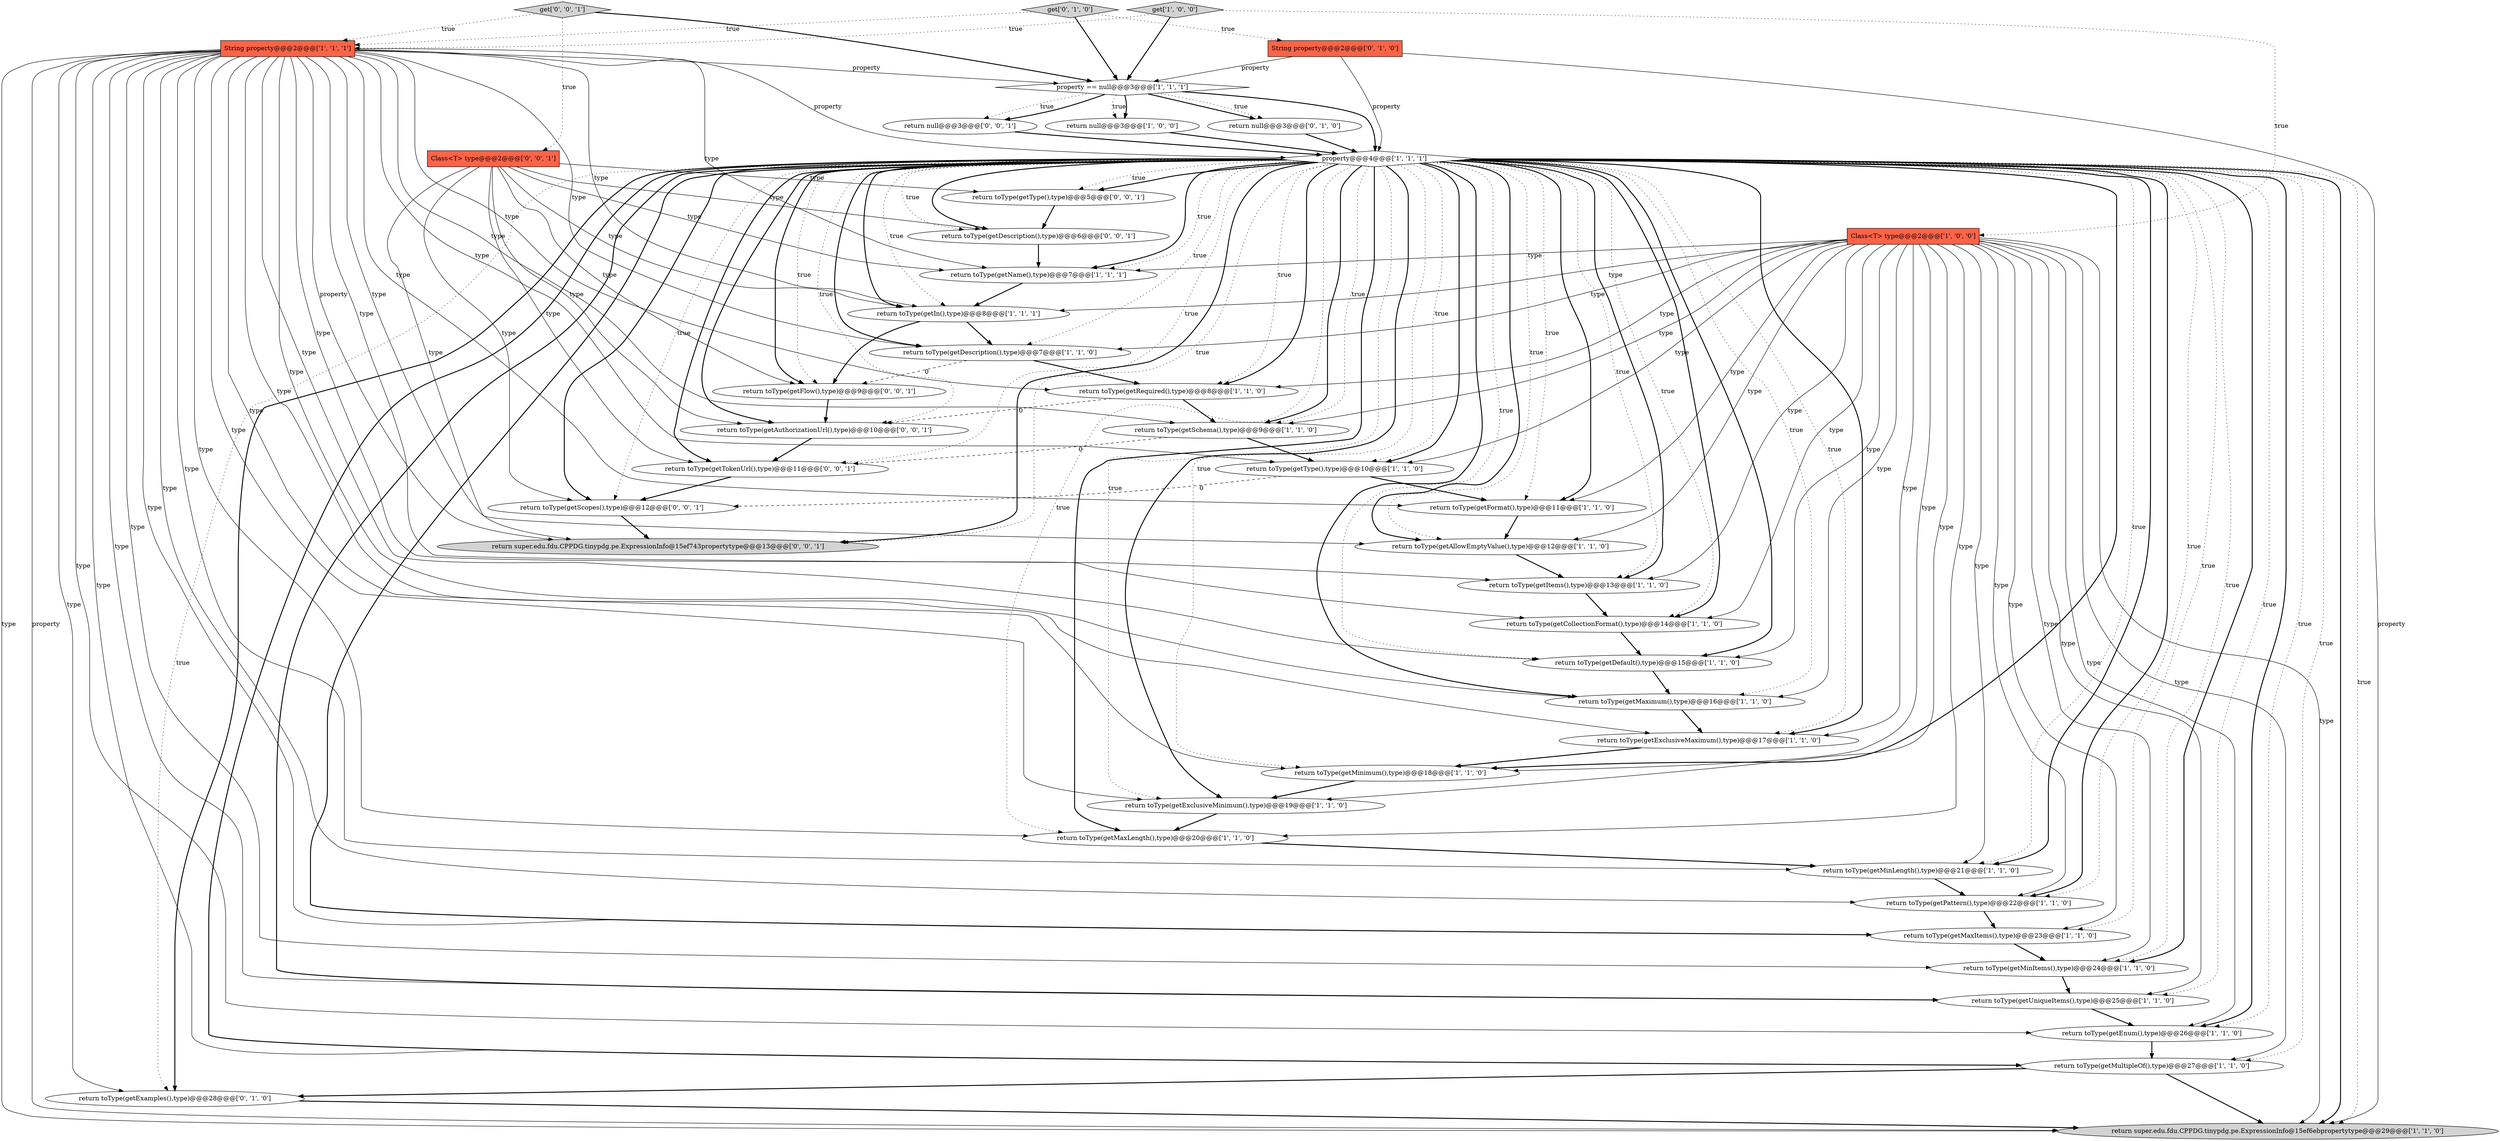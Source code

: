 digraph {
16 [style = filled, label = "return toType(getName(),type)@@@7@@@['1', '1', '1']", fillcolor = white, shape = ellipse image = "AAA0AAABBB1BBB"];
1 [style = filled, label = "return toType(getRequired(),type)@@@8@@@['1', '1', '0']", fillcolor = white, shape = ellipse image = "AAA0AAABBB1BBB"];
13 [style = filled, label = "return toType(getUniqueItems(),type)@@@25@@@['1', '1', '0']", fillcolor = white, shape = ellipse image = "AAA0AAABBB1BBB"];
28 [style = filled, label = "return toType(getAllowEmptyValue(),type)@@@12@@@['1', '1', '0']", fillcolor = white, shape = ellipse image = "AAA0AAABBB1BBB"];
3 [style = filled, label = "return toType(getEnum(),type)@@@26@@@['1', '1', '0']", fillcolor = white, shape = ellipse image = "AAA0AAABBB1BBB"];
10 [style = filled, label = "return toType(getIn(),type)@@@8@@@['1', '1', '1']", fillcolor = white, shape = ellipse image = "AAA0AAABBB1BBB"];
0 [style = filled, label = "return toType(getItems(),type)@@@13@@@['1', '1', '0']", fillcolor = white, shape = ellipse image = "AAA0AAABBB1BBB"];
15 [style = filled, label = "return toType(getMaxItems(),type)@@@23@@@['1', '1', '0']", fillcolor = white, shape = ellipse image = "AAA0AAABBB1BBB"];
11 [style = filled, label = "return null@@@3@@@['1', '0', '0']", fillcolor = white, shape = ellipse image = "AAA0AAABBB1BBB"];
5 [style = filled, label = "return toType(getMinItems(),type)@@@24@@@['1', '1', '0']", fillcolor = white, shape = ellipse image = "AAA0AAABBB1BBB"];
32 [style = filled, label = "return null@@@3@@@['0', '1', '0']", fillcolor = white, shape = ellipse image = "AAA0AAABBB2BBB"];
26 [style = filled, label = "return toType(getExclusiveMinimum(),type)@@@19@@@['1', '1', '0']", fillcolor = white, shape = ellipse image = "AAA0AAABBB1BBB"];
33 [style = filled, label = "String property@@@2@@@['0', '1', '0']", fillcolor = tomato, shape = box image = "AAA0AAABBB2BBB"];
37 [style = filled, label = "return toType(getType(),type)@@@5@@@['0', '0', '1']", fillcolor = white, shape = ellipse image = "AAA0AAABBB3BBB"];
22 [style = filled, label = "String property@@@2@@@['1', '1', '1']", fillcolor = tomato, shape = box image = "AAA0AAABBB1BBB"];
36 [style = filled, label = "return toType(getDescription(),type)@@@6@@@['0', '0', '1']", fillcolor = white, shape = ellipse image = "AAA0AAABBB3BBB"];
35 [style = filled, label = "return toType(getScopes(),type)@@@12@@@['0', '0', '1']", fillcolor = white, shape = ellipse image = "AAA0AAABBB3BBB"];
20 [style = filled, label = "return toType(getType(),type)@@@10@@@['1', '1', '0']", fillcolor = white, shape = ellipse image = "AAA0AAABBB1BBB"];
23 [style = filled, label = "return toType(getCollectionFormat(),type)@@@14@@@['1', '1', '0']", fillcolor = white, shape = ellipse image = "AAA0AAABBB1BBB"];
25 [style = filled, label = "return toType(getMinLength(),type)@@@21@@@['1', '1', '0']", fillcolor = white, shape = ellipse image = "AAA0AAABBB1BBB"];
27 [style = filled, label = "return toType(getDefault(),type)@@@15@@@['1', '1', '0']", fillcolor = white, shape = ellipse image = "AAA0AAABBB1BBB"];
19 [style = filled, label = "return toType(getPattern(),type)@@@22@@@['1', '1', '0']", fillcolor = white, shape = ellipse image = "AAA0AAABBB1BBB"];
12 [style = filled, label = "property == null@@@3@@@['1', '1', '1']", fillcolor = white, shape = diamond image = "AAA0AAABBB1BBB"];
7 [style = filled, label = "return toType(getExclusiveMaximum(),type)@@@17@@@['1', '1', '0']", fillcolor = white, shape = ellipse image = "AAA0AAABBB1BBB"];
34 [style = filled, label = "Class<T> type@@@2@@@['0', '0', '1']", fillcolor = tomato, shape = box image = "AAA0AAABBB3BBB"];
8 [style = filled, label = "get['1', '0', '0']", fillcolor = lightgray, shape = diamond image = "AAA0AAABBB1BBB"];
6 [style = filled, label = "return toType(getFormat(),type)@@@11@@@['1', '1', '0']", fillcolor = white, shape = ellipse image = "AAA0AAABBB1BBB"];
17 [style = filled, label = "Class<T> type@@@2@@@['1', '0', '0']", fillcolor = tomato, shape = box image = "AAA0AAABBB1BBB"];
41 [style = filled, label = "return super.edu.fdu.CPPDG.tinypdg.pe.ExpressionInfo@15ef743propertytype@@@13@@@['0', '0', '1']", fillcolor = lightgray, shape = ellipse image = "AAA0AAABBB3BBB"];
43 [style = filled, label = "get['0', '0', '1']", fillcolor = lightgray, shape = diamond image = "AAA0AAABBB3BBB"];
30 [style = filled, label = "get['0', '1', '0']", fillcolor = lightgray, shape = diamond image = "AAA0AAABBB2BBB"];
31 [style = filled, label = "return toType(getExamples(),type)@@@28@@@['0', '1', '0']", fillcolor = white, shape = ellipse image = "AAA1AAABBB2BBB"];
39 [style = filled, label = "return toType(getAuthorizationUrl(),type)@@@10@@@['0', '0', '1']", fillcolor = white, shape = ellipse image = "AAA0AAABBB3BBB"];
42 [style = filled, label = "return toType(getTokenUrl(),type)@@@11@@@['0', '0', '1']", fillcolor = white, shape = ellipse image = "AAA0AAABBB3BBB"];
40 [style = filled, label = "return toType(getFlow(),type)@@@9@@@['0', '0', '1']", fillcolor = white, shape = ellipse image = "AAA0AAABBB3BBB"];
29 [style = filled, label = "return toType(getDescription(),type)@@@7@@@['1', '1', '0']", fillcolor = white, shape = ellipse image = "AAA0AAABBB1BBB"];
9 [style = filled, label = "return super.edu.fdu.CPPDG.tinypdg.pe.ExpressionInfo@15ef6ebpropertytype@@@29@@@['1', '1', '0']", fillcolor = lightgray, shape = ellipse image = "AAA0AAABBB1BBB"];
14 [style = filled, label = "property@@@4@@@['1', '1', '1']", fillcolor = white, shape = diamond image = "AAA0AAABBB1BBB"];
24 [style = filled, label = "return toType(getSchema(),type)@@@9@@@['1', '1', '0']", fillcolor = white, shape = ellipse image = "AAA0AAABBB1BBB"];
4 [style = filled, label = "return toType(getMinimum(),type)@@@18@@@['1', '1', '0']", fillcolor = white, shape = ellipse image = "AAA0AAABBB1BBB"];
2 [style = filled, label = "return toType(getMultipleOf(),type)@@@27@@@['1', '1', '0']", fillcolor = white, shape = ellipse image = "AAA0AAABBB1BBB"];
21 [style = filled, label = "return toType(getMaximum(),type)@@@16@@@['1', '1', '0']", fillcolor = white, shape = ellipse image = "AAA0AAABBB1BBB"];
18 [style = filled, label = "return toType(getMaxLength(),type)@@@20@@@['1', '1', '0']", fillcolor = white, shape = ellipse image = "AAA0AAABBB1BBB"];
38 [style = filled, label = "return null@@@3@@@['0', '0', '1']", fillcolor = white, shape = ellipse image = "AAA0AAABBB3BBB"];
22->13 [style = solid, label="type"];
14->4 [style = dotted, label="true"];
14->0 [style = dotted, label="true"];
17->4 [style = solid, label="type"];
14->3 [style = bold, label=""];
20->6 [style = bold, label=""];
14->5 [style = dotted, label="true"];
14->18 [style = dotted, label="true"];
4->26 [style = bold, label=""];
22->28 [style = solid, label="type"];
25->19 [style = bold, label=""];
17->20 [style = solid, label="type"];
14->26 [style = dotted, label="true"];
39->42 [style = bold, label=""];
43->12 [style = bold, label=""];
14->0 [style = bold, label=""];
14->24 [style = bold, label=""];
14->19 [style = bold, label=""];
22->24 [style = solid, label="type"];
14->7 [style = dotted, label="true"];
22->0 [style = solid, label="type"];
5->13 [style = bold, label=""];
0->23 [style = bold, label=""];
17->29 [style = solid, label="type"];
14->40 [style = dotted, label="true"];
14->29 [style = bold, label=""];
14->28 [style = bold, label=""];
12->32 [style = bold, label=""];
22->15 [style = solid, label="type"];
22->16 [style = solid, label="type"];
14->28 [style = dotted, label="true"];
10->40 [style = bold, label=""];
22->6 [style = solid, label="type"];
22->29 [style = solid, label="type"];
2->31 [style = bold, label=""];
22->31 [style = solid, label="type"];
40->39 [style = bold, label=""];
42->35 [style = bold, label=""];
14->23 [style = dotted, label="true"];
14->10 [style = bold, label=""];
22->26 [style = solid, label="type"];
28->0 [style = bold, label=""];
17->24 [style = solid, label="type"];
22->25 [style = solid, label="type"];
22->9 [style = solid, label="type"];
43->34 [style = dotted, label="true"];
27->21 [style = bold, label=""];
22->5 [style = solid, label="type"];
23->27 [style = bold, label=""];
14->5 [style = bold, label=""];
17->28 [style = solid, label="type"];
14->7 [style = bold, label=""];
26->18 [style = bold, label=""];
36->16 [style = bold, label=""];
14->39 [style = dotted, label="true"];
14->35 [style = bold, label=""];
14->36 [style = dotted, label="true"];
22->14 [style = solid, label="property"];
14->21 [style = bold, label=""];
12->14 [style = bold, label=""];
12->11 [style = dotted, label="true"];
14->39 [style = bold, label=""];
14->35 [style = dotted, label="true"];
14->13 [style = bold, label=""];
33->12 [style = solid, label="property"];
22->21 [style = solid, label="type"];
17->5 [style = solid, label="type"];
17->23 [style = solid, label="type"];
14->41 [style = bold, label=""];
14->31 [style = dotted, label="true"];
22->7 [style = solid, label="type"];
22->4 [style = solid, label="type"];
24->42 [style = dashed, label="0"];
17->0 [style = solid, label="type"];
15->5 [style = bold, label=""];
14->2 [style = dotted, label="true"];
14->20 [style = dotted, label="true"];
1->39 [style = dashed, label="0"];
14->23 [style = bold, label=""];
14->37 [style = dotted, label="true"];
33->14 [style = solid, label="property"];
17->21 [style = solid, label="type"];
29->1 [style = bold, label=""];
17->27 [style = solid, label="type"];
14->36 [style = bold, label=""];
22->10 [style = solid, label="type"];
12->32 [style = dotted, label="true"];
34->37 [style = solid, label="type"];
43->22 [style = dotted, label="true"];
22->20 [style = solid, label="type"];
34->36 [style = solid, label="type"];
14->16 [style = bold, label=""];
17->6 [style = solid, label="type"];
6->28 [style = bold, label=""];
35->41 [style = bold, label=""];
14->3 [style = dotted, label="true"];
17->16 [style = solid, label="type"];
3->2 [style = bold, label=""];
14->1 [style = dotted, label="true"];
24->20 [style = bold, label=""];
30->33 [style = dotted, label="true"];
22->2 [style = solid, label="type"];
34->10 [style = solid, label="type"];
32->14 [style = bold, label=""];
17->1 [style = solid, label="type"];
17->25 [style = solid, label="type"];
14->9 [style = bold, label=""];
34->35 [style = solid, label="type"];
1->24 [style = bold, label=""];
8->22 [style = dotted, label="true"];
11->14 [style = bold, label=""];
22->3 [style = solid, label="type"];
16->10 [style = bold, label=""];
14->6 [style = dotted, label="true"];
14->31 [style = bold, label=""];
22->18 [style = solid, label="type"];
17->10 [style = solid, label="type"];
2->9 [style = bold, label=""];
14->13 [style = dotted, label="true"];
14->25 [style = dotted, label="true"];
17->3 [style = solid, label="type"];
17->2 [style = solid, label="type"];
29->40 [style = dashed, label="0"];
30->12 [style = bold, label=""];
22->27 [style = solid, label="type"];
12->38 [style = dotted, label="true"];
33->9 [style = solid, label="property"];
14->24 [style = dotted, label="true"];
14->25 [style = bold, label=""];
21->7 [style = bold, label=""];
14->2 [style = bold, label=""];
13->3 [style = bold, label=""];
17->26 [style = solid, label="type"];
22->9 [style = solid, label="property"];
22->19 [style = solid, label="type"];
17->13 [style = solid, label="type"];
14->15 [style = bold, label=""];
34->40 [style = solid, label="type"];
8->17 [style = dotted, label="true"];
22->23 [style = solid, label="type"];
14->42 [style = dotted, label="true"];
14->9 [style = dotted, label="true"];
14->27 [style = bold, label=""];
20->35 [style = dashed, label="0"];
8->12 [style = bold, label=""];
14->18 [style = bold, label=""];
14->42 [style = bold, label=""];
38->14 [style = bold, label=""];
22->41 [style = solid, label="property"];
31->9 [style = bold, label=""];
14->27 [style = dotted, label="true"];
14->37 [style = bold, label=""];
14->16 [style = dotted, label="true"];
18->25 [style = bold, label=""];
14->20 [style = bold, label=""];
19->15 [style = bold, label=""];
10->29 [style = bold, label=""];
14->26 [style = bold, label=""];
30->22 [style = dotted, label="true"];
12->38 [style = bold, label=""];
22->12 [style = solid, label="property"];
14->1 [style = bold, label=""];
34->16 [style = solid, label="type"];
34->42 [style = solid, label="type"];
14->21 [style = dotted, label="true"];
37->36 [style = bold, label=""];
14->41 [style = dotted, label="true"];
14->15 [style = dotted, label="true"];
17->15 [style = solid, label="type"];
7->4 [style = bold, label=""];
17->7 [style = solid, label="type"];
34->41 [style = solid, label="type"];
17->19 [style = solid, label="type"];
14->29 [style = dotted, label="true"];
14->10 [style = dotted, label="true"];
14->6 [style = bold, label=""];
34->39 [style = solid, label="type"];
14->19 [style = dotted, label="true"];
12->11 [style = bold, label=""];
14->4 [style = bold, label=""];
14->40 [style = bold, label=""];
17->18 [style = solid, label="type"];
22->1 [style = solid, label="type"];
17->9 [style = solid, label="type"];
}
